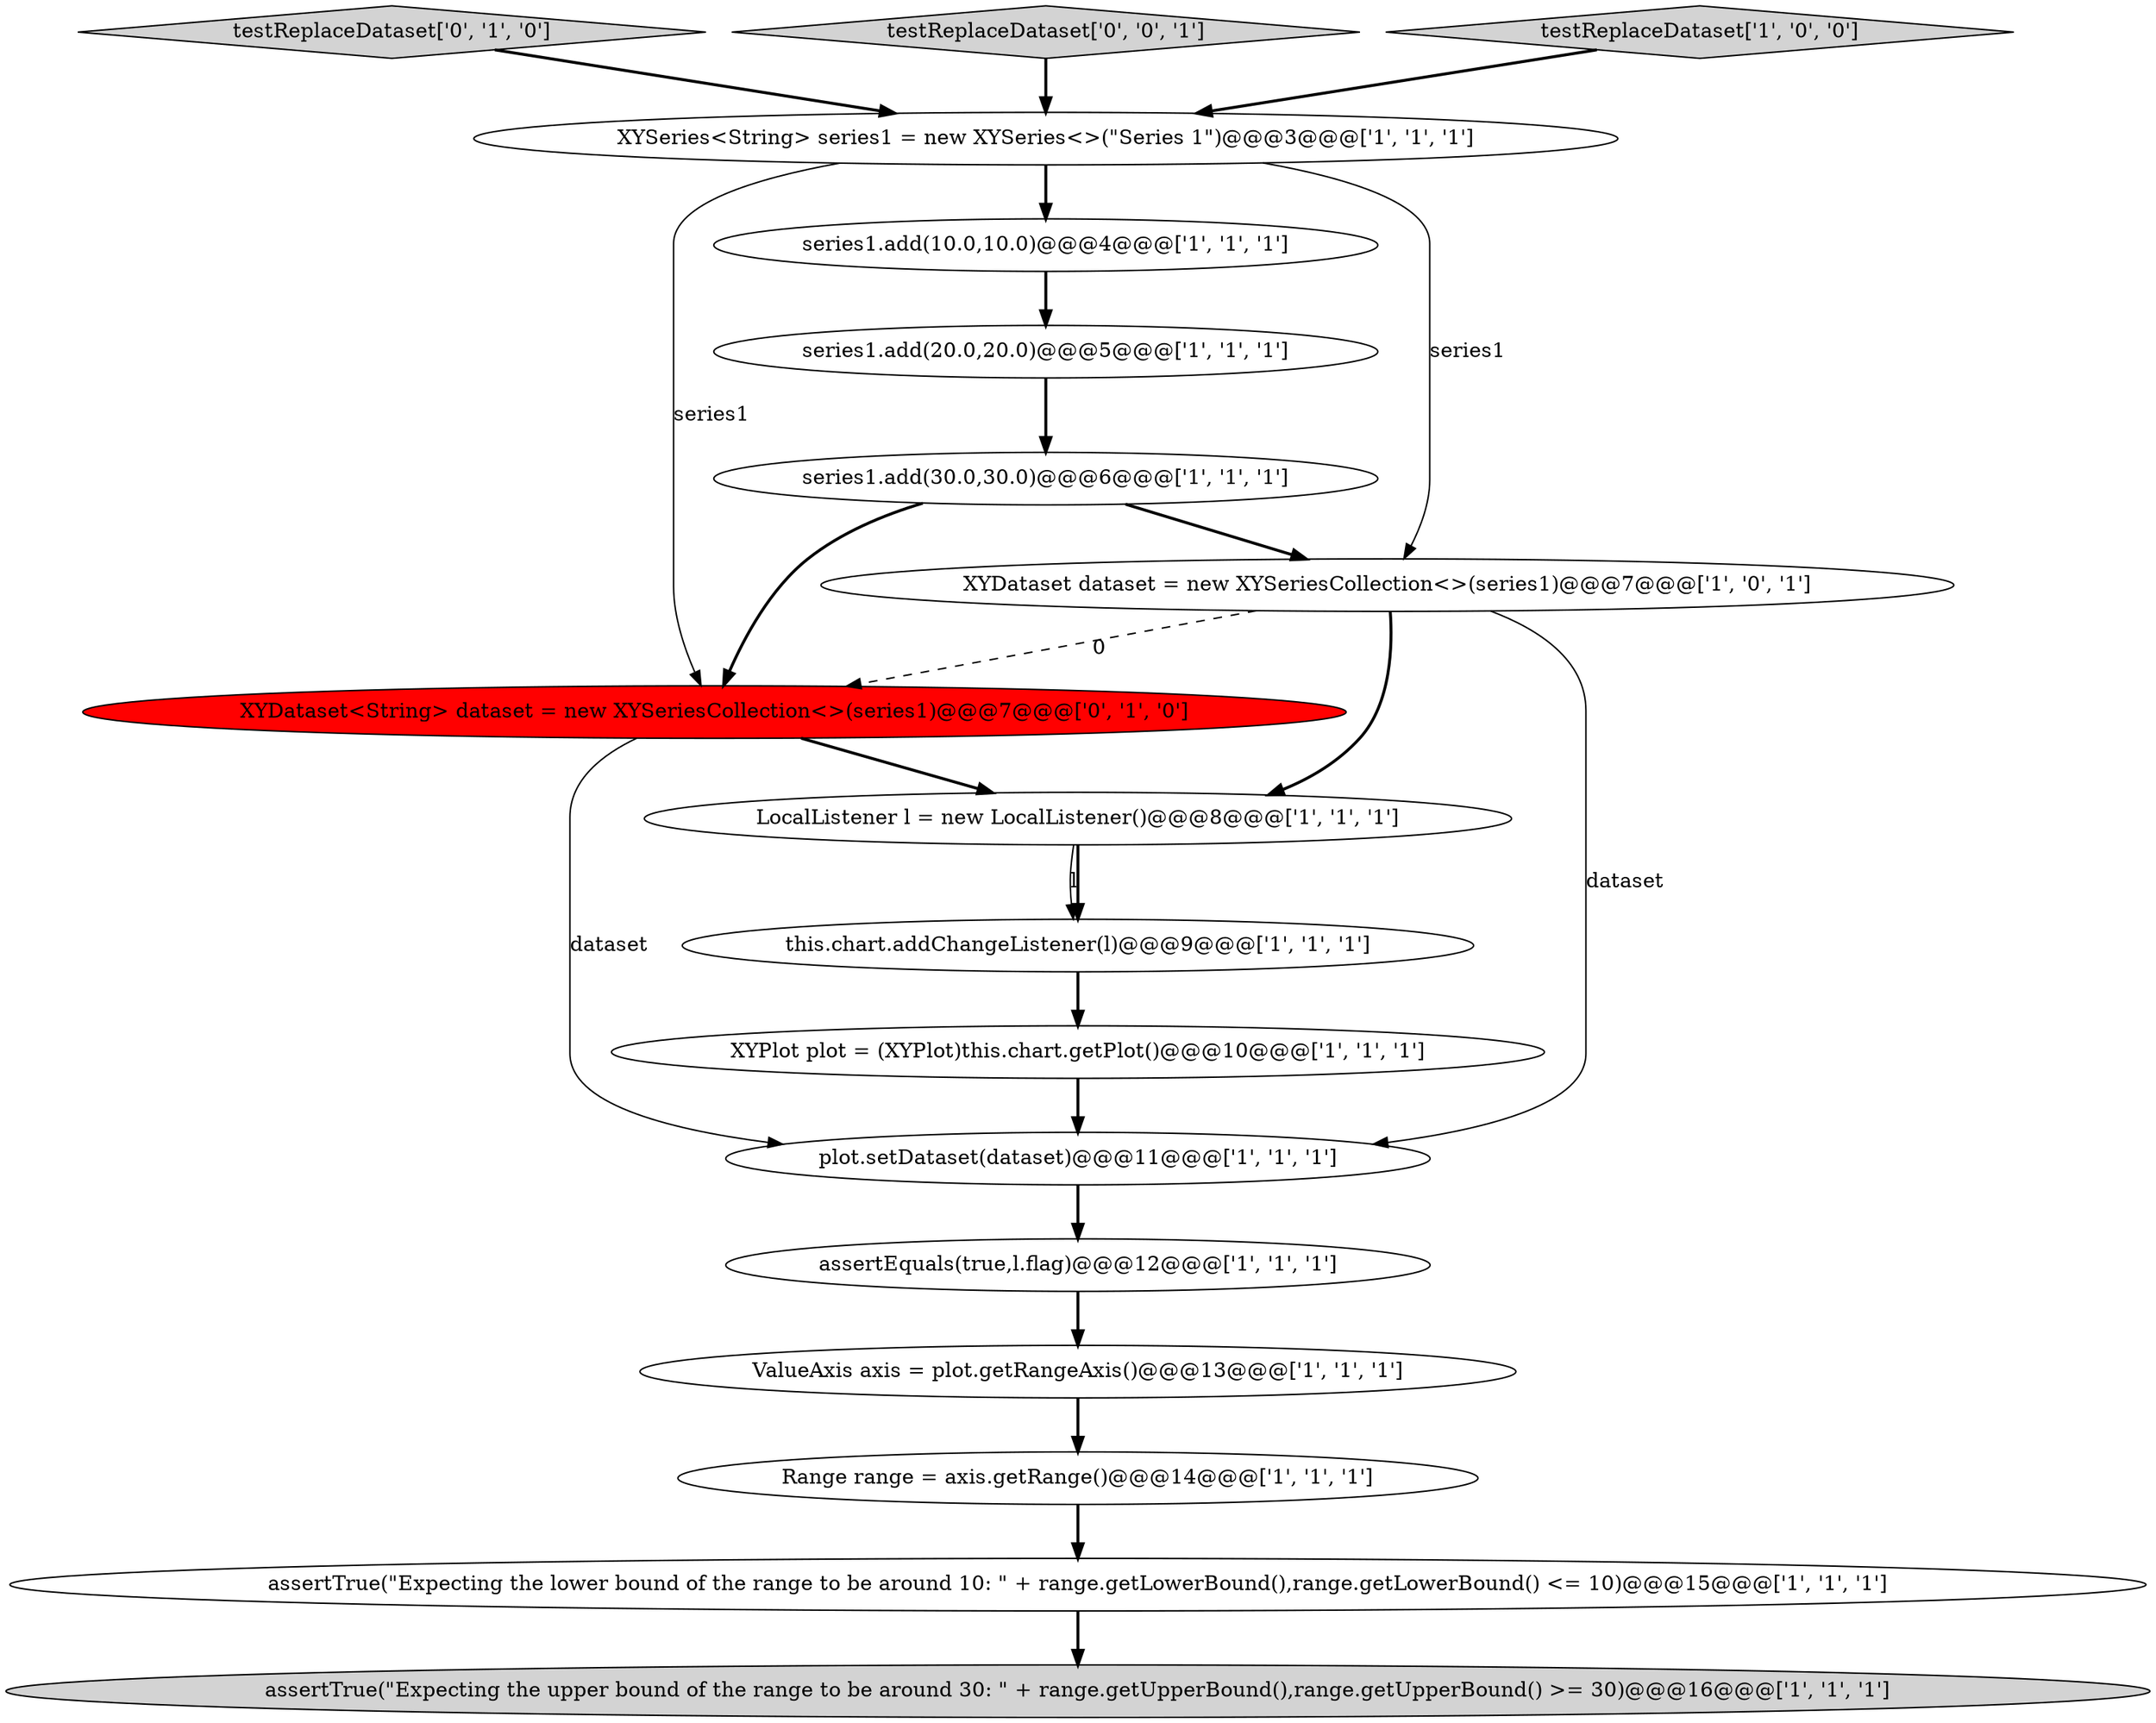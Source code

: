 digraph {
15 [style = filled, label = "testReplaceDataset['0', '1', '0']", fillcolor = lightgray, shape = diamond image = "AAA0AAABBB2BBB"];
1 [style = filled, label = "assertTrue(\"Expecting the lower bound of the range to be around 10: \" + range.getLowerBound(),range.getLowerBound() <= 10)@@@15@@@['1', '1', '1']", fillcolor = white, shape = ellipse image = "AAA0AAABBB1BBB"];
12 [style = filled, label = "series1.add(10.0,10.0)@@@4@@@['1', '1', '1']", fillcolor = white, shape = ellipse image = "AAA0AAABBB1BBB"];
9 [style = filled, label = "plot.setDataset(dataset)@@@11@@@['1', '1', '1']", fillcolor = white, shape = ellipse image = "AAA0AAABBB1BBB"];
5 [style = filled, label = "assertEquals(true,l.flag)@@@12@@@['1', '1', '1']", fillcolor = white, shape = ellipse image = "AAA0AAABBB1BBB"];
14 [style = filled, label = "XYSeries<String> series1 = new XYSeries<>(\"Series 1\")@@@3@@@['1', '1', '1']", fillcolor = white, shape = ellipse image = "AAA0AAABBB1BBB"];
2 [style = filled, label = "this.chart.addChangeListener(l)@@@9@@@['1', '1', '1']", fillcolor = white, shape = ellipse image = "AAA0AAABBB1BBB"];
11 [style = filled, label = "series1.add(20.0,20.0)@@@5@@@['1', '1', '1']", fillcolor = white, shape = ellipse image = "AAA0AAABBB1BBB"];
17 [style = filled, label = "testReplaceDataset['0', '0', '1']", fillcolor = lightgray, shape = diamond image = "AAA0AAABBB3BBB"];
16 [style = filled, label = "XYDataset<String> dataset = new XYSeriesCollection<>(series1)@@@7@@@['0', '1', '0']", fillcolor = red, shape = ellipse image = "AAA1AAABBB2BBB"];
4 [style = filled, label = "series1.add(30.0,30.0)@@@6@@@['1', '1', '1']", fillcolor = white, shape = ellipse image = "AAA0AAABBB1BBB"];
7 [style = filled, label = "LocalListener l = new LocalListener()@@@8@@@['1', '1', '1']", fillcolor = white, shape = ellipse image = "AAA0AAABBB1BBB"];
13 [style = filled, label = "assertTrue(\"Expecting the upper bound of the range to be around 30: \" + range.getUpperBound(),range.getUpperBound() >= 30)@@@16@@@['1', '1', '1']", fillcolor = lightgray, shape = ellipse image = "AAA0AAABBB1BBB"];
6 [style = filled, label = "XYDataset dataset = new XYSeriesCollection<>(series1)@@@7@@@['1', '0', '1']", fillcolor = white, shape = ellipse image = "AAA0AAABBB1BBB"];
10 [style = filled, label = "ValueAxis axis = plot.getRangeAxis()@@@13@@@['1', '1', '1']", fillcolor = white, shape = ellipse image = "AAA0AAABBB1BBB"];
8 [style = filled, label = "testReplaceDataset['1', '0', '0']", fillcolor = lightgray, shape = diamond image = "AAA0AAABBB1BBB"];
3 [style = filled, label = "XYPlot plot = (XYPlot)this.chart.getPlot()@@@10@@@['1', '1', '1']", fillcolor = white, shape = ellipse image = "AAA0AAABBB1BBB"];
0 [style = filled, label = "Range range = axis.getRange()@@@14@@@['1', '1', '1']", fillcolor = white, shape = ellipse image = "AAA0AAABBB1BBB"];
5->10 [style = bold, label=""];
6->9 [style = solid, label="dataset"];
15->14 [style = bold, label=""];
4->6 [style = bold, label=""];
2->3 [style = bold, label=""];
7->2 [style = solid, label="l"];
11->4 [style = bold, label=""];
12->11 [style = bold, label=""];
16->7 [style = bold, label=""];
8->14 [style = bold, label=""];
1->13 [style = bold, label=""];
3->9 [style = bold, label=""];
14->6 [style = solid, label="series1"];
6->16 [style = dashed, label="0"];
17->14 [style = bold, label=""];
7->2 [style = bold, label=""];
0->1 [style = bold, label=""];
14->12 [style = bold, label=""];
10->0 [style = bold, label=""];
16->9 [style = solid, label="dataset"];
9->5 [style = bold, label=""];
6->7 [style = bold, label=""];
4->16 [style = bold, label=""];
14->16 [style = solid, label="series1"];
}
